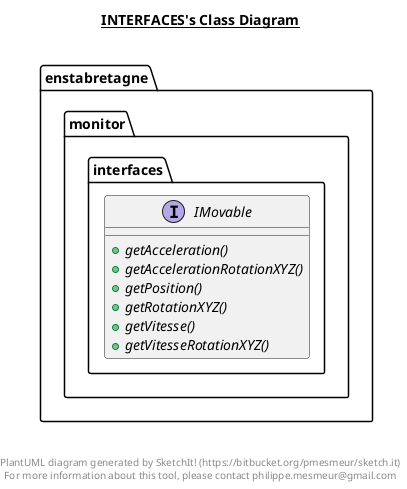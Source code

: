 @startuml

title __INTERFACES's Class Diagram__\n

  namespace enstabretagne.monitor {
    namespace interfaces {
      interface enstabretagne.monitor.interfaces.IMovable {
          {abstract} + getAcceleration()
          {abstract} + getAccelerationRotationXYZ()
          {abstract} + getPosition()
          {abstract} + getRotationXYZ()
          {abstract} + getVitesse()
          {abstract} + getVitesseRotationXYZ()
      }
    }
  }
  



right footer


PlantUML diagram generated by SketchIt! (https://bitbucket.org/pmesmeur/sketch.it)
For more information about this tool, please contact philippe.mesmeur@gmail.com
endfooter

@enduml
